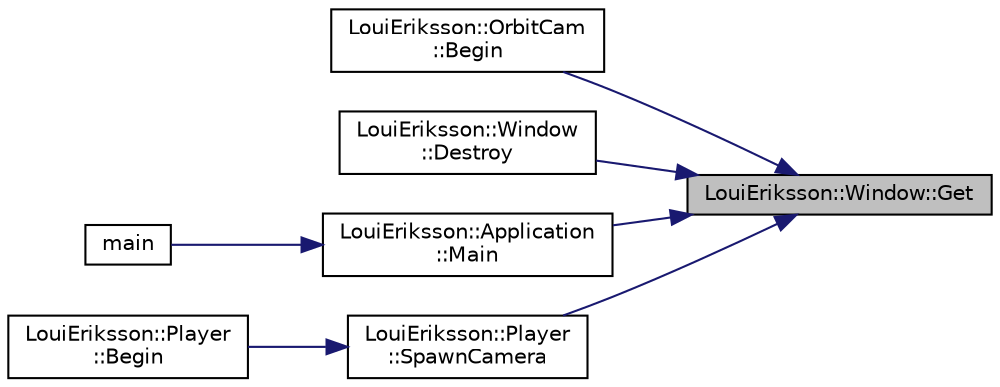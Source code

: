 digraph "LouiEriksson::Window::Get"
{
 // LATEX_PDF_SIZE
  edge [fontname="Helvetica",fontsize="10",labelfontname="Helvetica",labelfontsize="10"];
  node [fontname="Helvetica",fontsize="10",shape=record];
  rankdir="RL";
  Node1 [label="LouiEriksson::Window::Get",height=0.2,width=0.4,color="black", fillcolor="grey75", style="filled", fontcolor="black",tooltip=" "];
  Node1 -> Node2 [dir="back",color="midnightblue",fontsize="10",style="solid"];
  Node2 [label="LouiEriksson::OrbitCam\l::Begin",height=0.2,width=0.4,color="black", fillcolor="white", style="filled",URL="$class_loui_eriksson_1_1_orbit_cam.html#ad6dbfba0cd449dbe2877905c9b66378e",tooltip="Called at the beginning of the first frame."];
  Node1 -> Node3 [dir="back",color="midnightblue",fontsize="10",style="solid"];
  Node3 [label="LouiEriksson::Window\l::Destroy",height=0.2,width=0.4,color="black", fillcolor="white", style="filled",URL="$class_loui_eriksson_1_1_window.html#a3f1ee278a27d5abf1880b342fd90610b",tooltip=" "];
  Node1 -> Node4 [dir="back",color="midnightblue",fontsize="10",style="solid"];
  Node4 [label="LouiEriksson::Application\l::Main",height=0.2,width=0.4,color="black", fillcolor="white", style="filled",URL="$class_loui_eriksson_1_1_application.html#a3cd3d52cd7a0b2520ab7b53159214657",tooltip="Main function of the application."];
  Node4 -> Node5 [dir="back",color="midnightblue",fontsize="10",style="solid"];
  Node5 [label="main",height=0.2,width=0.4,color="black", fillcolor="white", style="filled",URL="$main_8cpp.html#ada43c5bcc6e53f1ba4a4ae205e0f24c6",tooltip="Entry point for the program."];
  Node1 -> Node6 [dir="back",color="midnightblue",fontsize="10",style="solid"];
  Node6 [label="LouiEriksson::Player\l::SpawnCamera",height=0.2,width=0.4,color="black", fillcolor="white", style="filled",URL="$class_loui_eriksson_1_1_player.html#af68a1e9b2b612b6169732986b4ebbf73",tooltip=" "];
  Node6 -> Node7 [dir="back",color="midnightblue",fontsize="10",style="solid"];
  Node7 [label="LouiEriksson::Player\l::Begin",height=0.2,width=0.4,color="black", fillcolor="white", style="filled",URL="$class_loui_eriksson_1_1_player.html#a0945c4a13eb0a62114ec460601a932d7",tooltip="Called at the beginning of the first frame."];
}
